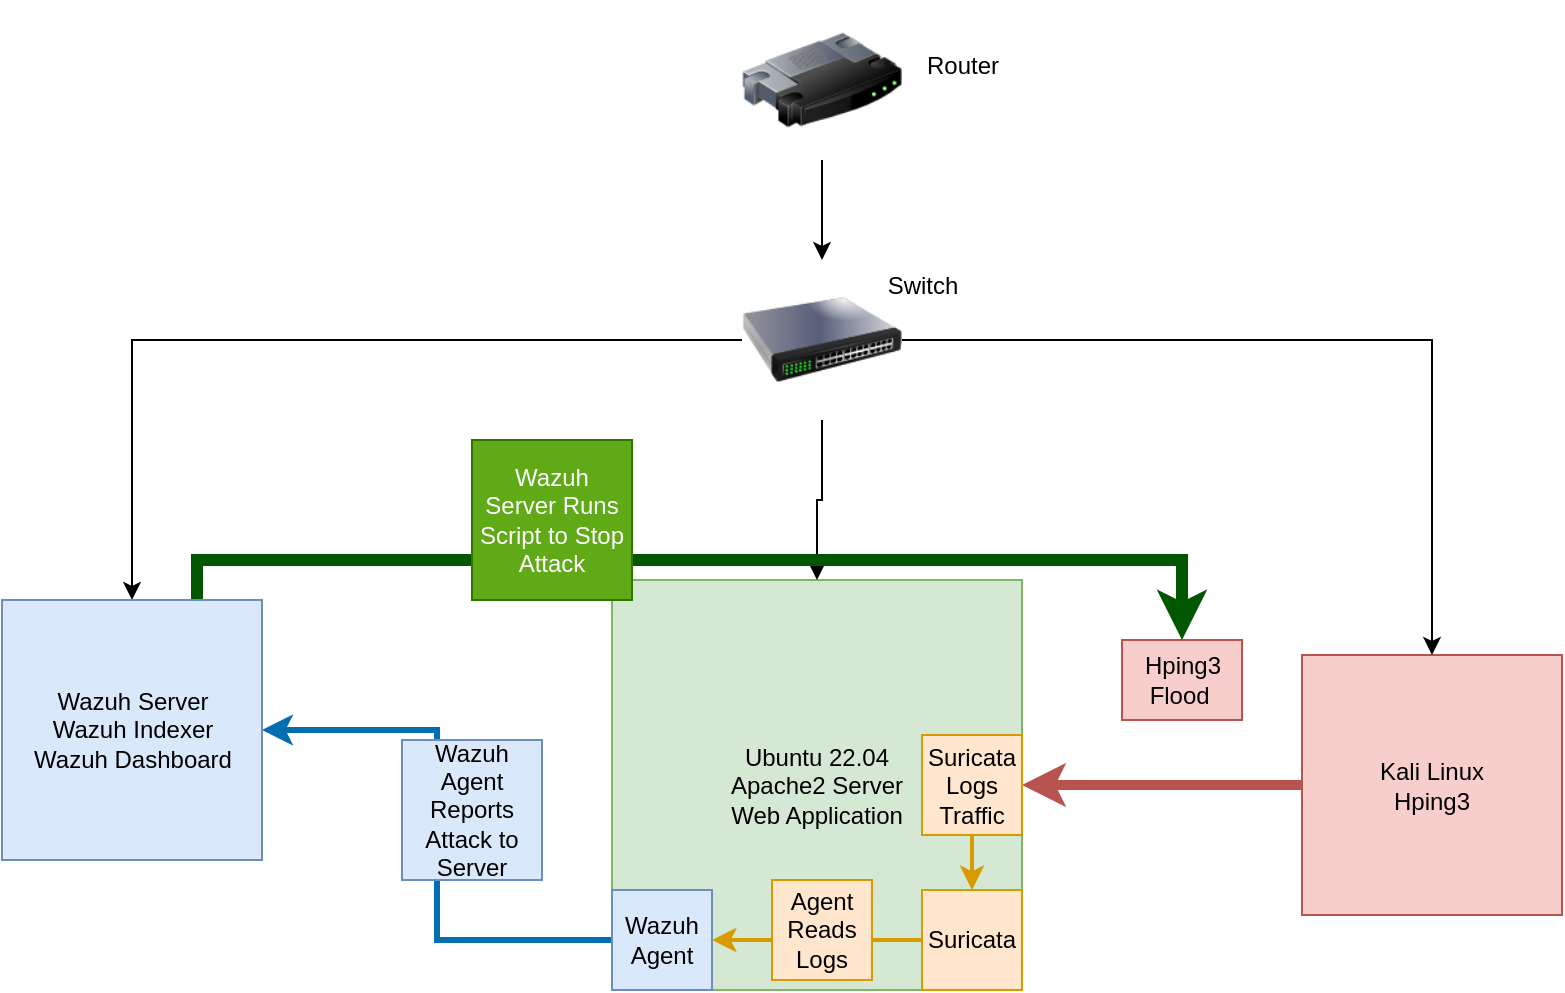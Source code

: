 <mxfile version="24.2.0" type="github">
  <diagram name="Page-1" id="4nOJn9lRbp0YSbdRNo57">
    <mxGraphModel dx="1185" dy="632" grid="1" gridSize="10" guides="1" tooltips="1" connect="1" arrows="1" fold="1" page="1" pageScale="1" pageWidth="850" pageHeight="1100" math="0" shadow="0">
      <root>
        <mxCell id="0" />
        <mxCell id="1" parent="0" />
        <mxCell id="5Y9PGYq72qlzWYpoknxs-4" value="Ubuntu 22.04&lt;div&gt;Apache2 Server&lt;/div&gt;&lt;div&gt;Web Application&lt;/div&gt;" style="whiteSpace=wrap;html=1;aspect=fixed;fillColor=#d5e8d4;strokeColor=#82b366;" vertex="1" parent="1">
          <mxGeometry x="335" y="310" width="205" height="205" as="geometry" />
        </mxCell>
        <mxCell id="5Y9PGYq72qlzWYpoknxs-16" style="edgeStyle=orthogonalEdgeStyle;rounded=0;orthogonalLoop=1;jettySize=auto;html=1;exitX=0;exitY=0.5;exitDx=0;exitDy=0;entryX=1;entryY=0.5;entryDx=0;entryDy=0;fillColor=#f8cecc;strokeColor=#b85450;strokeWidth=5;" edge="1" parent="1" source="5Y9PGYq72qlzWYpoknxs-5" target="5Y9PGYq72qlzWYpoknxs-4">
          <mxGeometry relative="1" as="geometry" />
        </mxCell>
        <mxCell id="5Y9PGYq72qlzWYpoknxs-5" value="Kali Linux&lt;div&gt;Hping3&lt;/div&gt;" style="whiteSpace=wrap;html=1;aspect=fixed;fillColor=#f8cecc;strokeColor=#b85450;" vertex="1" parent="1">
          <mxGeometry x="680" y="347.5" width="130" height="130" as="geometry" />
        </mxCell>
        <mxCell id="5Y9PGYq72qlzWYpoknxs-10" style="edgeStyle=orthogonalEdgeStyle;rounded=0;orthogonalLoop=1;jettySize=auto;html=1;exitX=1;exitY=0.5;exitDx=0;exitDy=0;entryX=0.5;entryY=0;entryDx=0;entryDy=0;" edge="1" parent="1" source="5Y9PGYq72qlzWYpoknxs-6" target="5Y9PGYq72qlzWYpoknxs-5">
          <mxGeometry relative="1" as="geometry" />
        </mxCell>
        <mxCell id="5Y9PGYq72qlzWYpoknxs-11" style="edgeStyle=orthogonalEdgeStyle;rounded=0;orthogonalLoop=1;jettySize=auto;html=1;exitX=0;exitY=0.5;exitDx=0;exitDy=0;entryX=0.5;entryY=0;entryDx=0;entryDy=0;" edge="1" parent="1" source="5Y9PGYq72qlzWYpoknxs-6" target="5Y9PGYq72qlzWYpoknxs-3">
          <mxGeometry relative="1" as="geometry" />
        </mxCell>
        <mxCell id="5Y9PGYq72qlzWYpoknxs-12" style="edgeStyle=orthogonalEdgeStyle;rounded=0;orthogonalLoop=1;jettySize=auto;html=1;exitX=0.5;exitY=1;exitDx=0;exitDy=0;entryX=0.5;entryY=0;entryDx=0;entryDy=0;" edge="1" parent="1" source="5Y9PGYq72qlzWYpoknxs-6" target="5Y9PGYq72qlzWYpoknxs-4">
          <mxGeometry relative="1" as="geometry" />
        </mxCell>
        <mxCell id="5Y9PGYq72qlzWYpoknxs-6" value="" style="image;html=1;image=img/lib/clip_art/networking/Switch_128x128.png" vertex="1" parent="1">
          <mxGeometry x="400" y="150" width="80" height="80" as="geometry" />
        </mxCell>
        <mxCell id="5Y9PGYq72qlzWYpoknxs-9" style="edgeStyle=orthogonalEdgeStyle;rounded=0;orthogonalLoop=1;jettySize=auto;html=1;exitX=0.5;exitY=1;exitDx=0;exitDy=0;" edge="1" parent="1" source="5Y9PGYq72qlzWYpoknxs-7" target="5Y9PGYq72qlzWYpoknxs-6">
          <mxGeometry relative="1" as="geometry" />
        </mxCell>
        <mxCell id="5Y9PGYq72qlzWYpoknxs-7" value="" style="image;html=1;image=img/lib/clip_art/networking/Router_128x128.png" vertex="1" parent="1">
          <mxGeometry x="400" y="20" width="80" height="80" as="geometry" />
        </mxCell>
        <mxCell id="5Y9PGYq72qlzWYpoknxs-14" value="Router" style="text;html=1;align=center;verticalAlign=middle;resizable=0;points=[];autosize=1;strokeColor=none;fillColor=none;" vertex="1" parent="1">
          <mxGeometry x="480" y="38" width="60" height="30" as="geometry" />
        </mxCell>
        <mxCell id="5Y9PGYq72qlzWYpoknxs-15" value="Switch" style="text;html=1;align=center;verticalAlign=middle;resizable=0;points=[];autosize=1;strokeColor=none;fillColor=none;" vertex="1" parent="1">
          <mxGeometry x="460" y="148" width="60" height="30" as="geometry" />
        </mxCell>
        <mxCell id="5Y9PGYq72qlzWYpoknxs-17" value="Hping3&lt;div&gt;Flood&amp;nbsp;&lt;/div&gt;" style="text;html=1;align=center;verticalAlign=middle;resizable=0;points=[];autosize=1;strokeColor=#b85450;fillColor=#f8cecc;" vertex="1" parent="1">
          <mxGeometry x="590" y="340" width="60" height="40" as="geometry" />
        </mxCell>
        <mxCell id="5Y9PGYq72qlzWYpoknxs-21" style="edgeStyle=orthogonalEdgeStyle;rounded=0;orthogonalLoop=1;jettySize=auto;html=1;exitX=0;exitY=0.5;exitDx=0;exitDy=0;entryX=1;entryY=0.5;entryDx=0;entryDy=0;fillColor=#1ba1e2;strokeColor=#006EAF;strokeWidth=3;" edge="1" parent="1" source="5Y9PGYq72qlzWYpoknxs-18" target="5Y9PGYq72qlzWYpoknxs-3">
          <mxGeometry relative="1" as="geometry" />
        </mxCell>
        <mxCell id="5Y9PGYq72qlzWYpoknxs-18" value="Wazuh&lt;div&gt;Agent&lt;/div&gt;" style="whiteSpace=wrap;html=1;aspect=fixed;fillColor=#dae8fc;strokeColor=#6c8ebf;" vertex="1" parent="1">
          <mxGeometry x="335" y="465" width="50" height="50" as="geometry" />
        </mxCell>
        <mxCell id="5Y9PGYq72qlzWYpoknxs-28" style="edgeStyle=orthogonalEdgeStyle;rounded=0;orthogonalLoop=1;jettySize=auto;html=1;exitX=0.5;exitY=1;exitDx=0;exitDy=0;fillColor=#ffe6cc;strokeColor=#d79b00;strokeWidth=2;" edge="1" parent="1" source="5Y9PGYq72qlzWYpoknxs-20" target="5Y9PGYq72qlzWYpoknxs-27">
          <mxGeometry relative="1" as="geometry" />
        </mxCell>
        <mxCell id="5Y9PGYq72qlzWYpoknxs-20" value="Suricata Logs Traffic" style="whiteSpace=wrap;html=1;aspect=fixed;fillColor=#ffe6cc;strokeColor=#d79b00;" vertex="1" parent="1">
          <mxGeometry x="490" y="387.5" width="50" height="50" as="geometry" />
        </mxCell>
        <mxCell id="5Y9PGYq72qlzWYpoknxs-22" value="Wazuh&lt;div&gt;Agent&lt;/div&gt;&lt;div&gt;Reports Attack to Server&lt;/div&gt;" style="whiteSpace=wrap;html=1;aspect=fixed;fillColor=#dae8fc;strokeColor=#6c8ebf;" vertex="1" parent="1">
          <mxGeometry x="230" y="390" width="70" height="70" as="geometry" />
        </mxCell>
        <mxCell id="5Y9PGYq72qlzWYpoknxs-23" style="edgeStyle=orthogonalEdgeStyle;rounded=0;orthogonalLoop=1;jettySize=auto;html=1;exitX=0.75;exitY=0;exitDx=0;exitDy=0;entryX=0.5;entryY=0;entryDx=0;entryDy=0;entryPerimeter=0;fillColor=#008a00;strokeColor=#005700;strokeWidth=6;" edge="1" parent="1" source="5Y9PGYq72qlzWYpoknxs-3" target="5Y9PGYq72qlzWYpoknxs-17">
          <mxGeometry relative="1" as="geometry" />
        </mxCell>
        <mxCell id="5Y9PGYq72qlzWYpoknxs-24" value="Wazuh&lt;div&gt;Server Runs Script to Stop Attack&lt;/div&gt;" style="whiteSpace=wrap;html=1;aspect=fixed;fillColor=#60a917;strokeColor=#2D7600;fontColor=#ffffff;" vertex="1" parent="1">
          <mxGeometry x="265" y="240" width="80" height="80" as="geometry" />
        </mxCell>
        <mxCell id="5Y9PGYq72qlzWYpoknxs-26" value="" style="group" vertex="1" connectable="0" parent="1">
          <mxGeometry x="30" y="320" width="130" height="130" as="geometry" />
        </mxCell>
        <mxCell id="5Y9PGYq72qlzWYpoknxs-3" value="" style="whiteSpace=wrap;html=1;aspect=fixed;fillColor=#dae8fc;strokeColor=#6c8ebf;" vertex="1" parent="5Y9PGYq72qlzWYpoknxs-26">
          <mxGeometry width="130" height="130" as="geometry" />
        </mxCell>
        <mxCell id="5Y9PGYq72qlzWYpoknxs-13" value="Wazuh Server&lt;div&gt;Wazuh Indexer&lt;/div&gt;&lt;div&gt;Wazuh Dashboard&lt;/div&gt;" style="text;html=1;align=center;verticalAlign=middle;resizable=0;points=[];autosize=1;strokeColor=none;fillColor=none;" vertex="1" parent="5Y9PGYq72qlzWYpoknxs-26">
          <mxGeometry x="5" y="35" width="120" height="60" as="geometry" />
        </mxCell>
        <mxCell id="5Y9PGYq72qlzWYpoknxs-31" value="" style="shape=image;verticalLabelPosition=bottom;labelBackgroundColor=default;verticalAlign=top;aspect=fixed;imageAspect=0;image=https://www.zimaboard.com/img/product.png;" vertex="1" parent="5Y9PGYq72qlzWYpoknxs-26">
          <mxGeometry width="65" height="46.43" as="geometry" />
        </mxCell>
        <mxCell id="5Y9PGYq72qlzWYpoknxs-29" style="edgeStyle=orthogonalEdgeStyle;rounded=0;orthogonalLoop=1;jettySize=auto;html=1;exitX=0;exitY=0.5;exitDx=0;exitDy=0;fillColor=#ffe6cc;strokeColor=#d79b00;strokeWidth=2;" edge="1" parent="1" source="5Y9PGYq72qlzWYpoknxs-27" target="5Y9PGYq72qlzWYpoknxs-18">
          <mxGeometry relative="1" as="geometry" />
        </mxCell>
        <mxCell id="5Y9PGYq72qlzWYpoknxs-27" value="Suricata" style="whiteSpace=wrap;html=1;aspect=fixed;fillColor=#ffe6cc;strokeColor=#d79b00;" vertex="1" parent="1">
          <mxGeometry x="490" y="465" width="50" height="50" as="geometry" />
        </mxCell>
        <mxCell id="5Y9PGYq72qlzWYpoknxs-30" value="&lt;div&gt;Agent Reads Logs&lt;/div&gt;" style="whiteSpace=wrap;html=1;aspect=fixed;fillColor=#ffe6cc;strokeColor=#d79b00;" vertex="1" parent="1">
          <mxGeometry x="415" y="460" width="50" height="50" as="geometry" />
        </mxCell>
        <mxCell id="5Y9PGYq72qlzWYpoknxs-32" value="" style="shape=image;verticalLabelPosition=bottom;labelBackgroundColor=default;verticalAlign=top;aspect=fixed;imageAspect=0;image=https://getchannels.com/a/images/rpi/board.png;" vertex="1" parent="1">
          <mxGeometry x="392.5" y="320" width="90" height="61.54" as="geometry" />
        </mxCell>
        <mxCell id="5Y9PGYq72qlzWYpoknxs-33" value="" style="shape=image;verticalLabelPosition=bottom;labelBackgroundColor=default;verticalAlign=top;aspect=fixed;imageAspect=0;image=https://getchannels.com/a/images/rpi/board.png;" vertex="1" parent="1">
          <mxGeometry x="700" y="345" width="90" height="61.54" as="geometry" />
        </mxCell>
      </root>
    </mxGraphModel>
  </diagram>
</mxfile>
